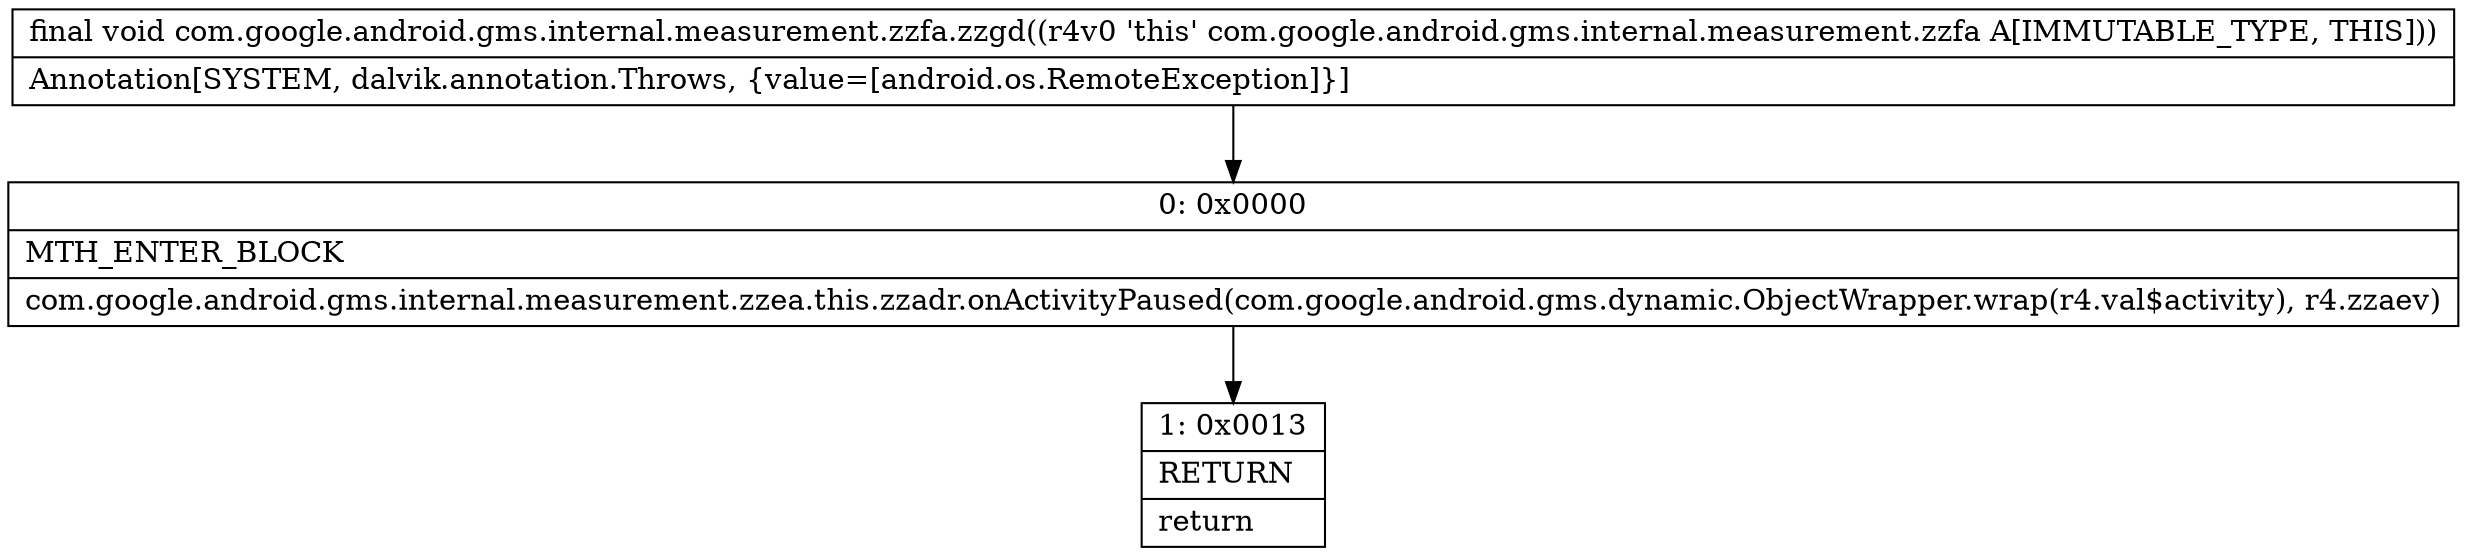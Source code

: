 digraph "CFG forcom.google.android.gms.internal.measurement.zzfa.zzgd()V" {
Node_0 [shape=record,label="{0\:\ 0x0000|MTH_ENTER_BLOCK\l|com.google.android.gms.internal.measurement.zzea.this.zzadr.onActivityPaused(com.google.android.gms.dynamic.ObjectWrapper.wrap(r4.val$activity), r4.zzaev)\l}"];
Node_1 [shape=record,label="{1\:\ 0x0013|RETURN\l|return\l}"];
MethodNode[shape=record,label="{final void com.google.android.gms.internal.measurement.zzfa.zzgd((r4v0 'this' com.google.android.gms.internal.measurement.zzfa A[IMMUTABLE_TYPE, THIS]))  | Annotation[SYSTEM, dalvik.annotation.Throws, \{value=[android.os.RemoteException]\}]\l}"];
MethodNode -> Node_0;
Node_0 -> Node_1;
}

